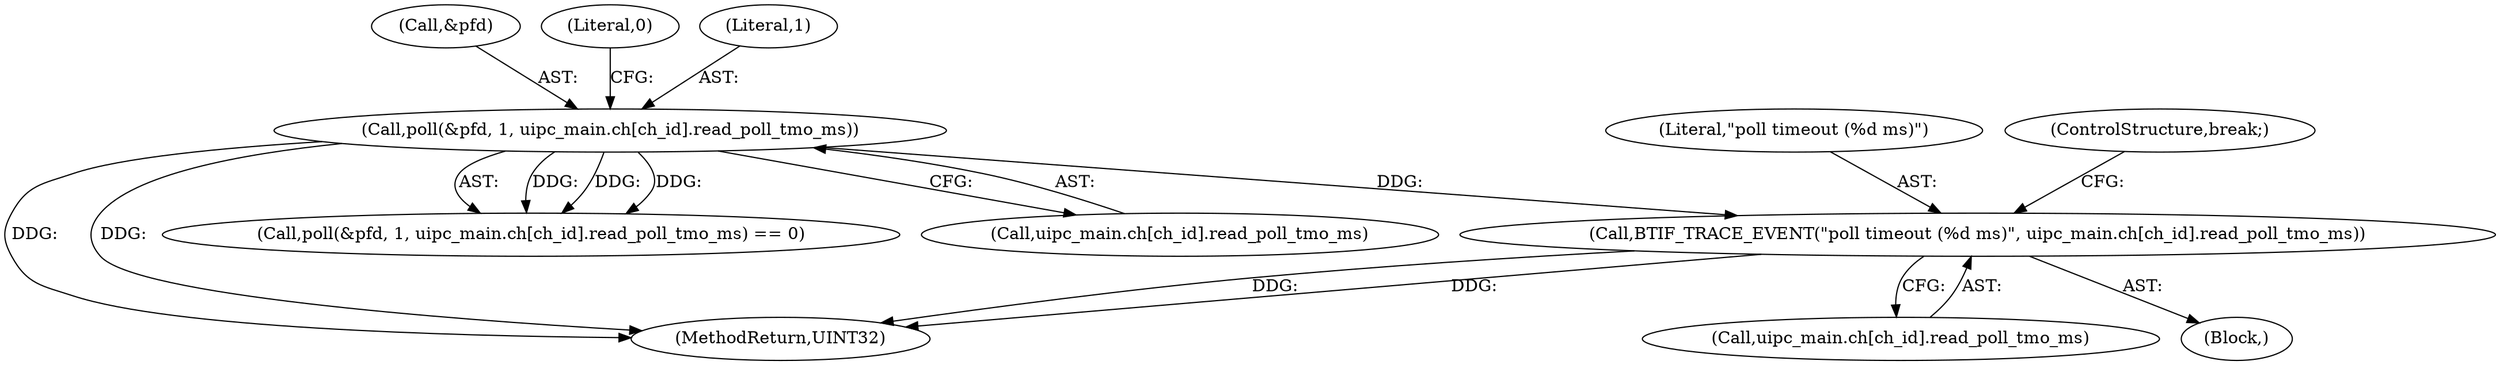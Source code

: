 digraph "1_Android_472271b153c5dc53c28beac55480a8d8434b2d5c_70@array" {
"1000179" [label="(Call,BTIF_TRACE_EVENT(\"poll timeout (%d ms)\", uipc_main.ch[ch_id].read_poll_tmo_ms))"];
"1000166" [label="(Call,poll(&pfd, 1, uipc_main.ch[ch_id].read_poll_tmo_ms))"];
"1000180" [label="(Literal,\"poll timeout (%d ms)\")"];
"1000167" [label="(Call,&pfd)"];
"1000178" [label="(Block,)"];
"1000179" [label="(Call,BTIF_TRACE_EVENT(\"poll timeout (%d ms)\", uipc_main.ch[ch_id].read_poll_tmo_ms))"];
"1000177" [label="(Literal,0)"];
"1000170" [label="(Call,uipc_main.ch[ch_id].read_poll_tmo_ms)"];
"1000169" [label="(Literal,1)"];
"1000246" [label="(MethodReturn,UINT32)"];
"1000181" [label="(Call,uipc_main.ch[ch_id].read_poll_tmo_ms)"];
"1000165" [label="(Call,poll(&pfd, 1, uipc_main.ch[ch_id].read_poll_tmo_ms) == 0)"];
"1000166" [label="(Call,poll(&pfd, 1, uipc_main.ch[ch_id].read_poll_tmo_ms))"];
"1000188" [label="(ControlStructure,break;)"];
"1000179" -> "1000178"  [label="AST: "];
"1000179" -> "1000181"  [label="CFG: "];
"1000180" -> "1000179"  [label="AST: "];
"1000181" -> "1000179"  [label="AST: "];
"1000188" -> "1000179"  [label="CFG: "];
"1000179" -> "1000246"  [label="DDG: "];
"1000179" -> "1000246"  [label="DDG: "];
"1000166" -> "1000179"  [label="DDG: "];
"1000166" -> "1000165"  [label="AST: "];
"1000166" -> "1000170"  [label="CFG: "];
"1000167" -> "1000166"  [label="AST: "];
"1000169" -> "1000166"  [label="AST: "];
"1000170" -> "1000166"  [label="AST: "];
"1000177" -> "1000166"  [label="CFG: "];
"1000166" -> "1000246"  [label="DDG: "];
"1000166" -> "1000246"  [label="DDG: "];
"1000166" -> "1000165"  [label="DDG: "];
"1000166" -> "1000165"  [label="DDG: "];
"1000166" -> "1000165"  [label="DDG: "];
}
